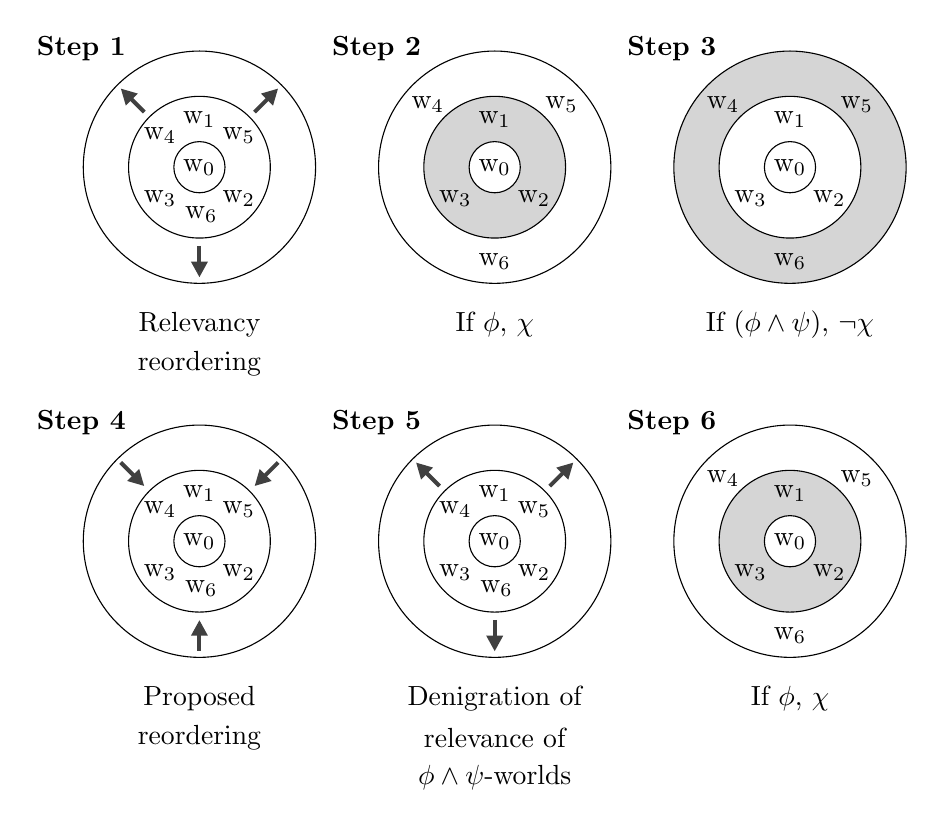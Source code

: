 \begin{tikzpicture}
	\coordinate (O) at (0,0);
	\node at (-1.5,1.5) {\textbf{Step 1}};
		\draw[fill=white] (O) circle (1.475);
		\draw[fill=white] (O) circle (0.9);
		\draw[fill=white] (O) circle (0.325)node {w$_0$};
	
		\node at (0,0.6) {w$_1$};
		\node at (0.5,-0.4) {w$_2$};
		\node at (-0.5,-0.4) {w$_3$};
	
		\node at (0.025,-0.6) {w$_6$};
		\node at (-0.5,0.4) {w$_4$};
		\node at (0.5,0.4) {w$_5$};
	
		\node at (0,-2) {Relevancy};
		\node at (0,-2.5) {reordering};
		
		\draw[color=black!75,line width=0.5mm,>={Triangle[length=2mm,width=2mm]},->] (0.7,0.7) --(1,1);
		\draw[color=black!75,line width=0.5mm,>={Triangle[length=2mm,width=2mm]},->] (-0.7,0.7) -- (-1,1);
		\draw[color=black!75,line width=0.5mm,>={Triangle[length=2mm,width=2mm]},->] (0,-1) -- (0,-1.4);
		
	
	\begin{scope}[xshift=37.5mm]
		\coordinate (O) at (0,0);
		\node at (-1.5,1.5) {\textbf{Step 2}};
	
		\draw[fill=white] (O) circle (1.475);
		\draw[fill=gray!33] (O) circle (0.9);
		\draw[fill=white] (O) circle (0.325)node {w$_0$};
	
		\node at (0,0.6) {w$_1$};
		\node at (0.5,-0.4) {w$_2$};
		\node at (-0.5,-0.4) {w$_3$};
	
	\node at (0,-1.2) {w$_6$};
	\node at (-0.85,0.8) {w$_4$};
	\node at (0.85,0.8) {w$_5$};
	
		\node at (0,-2) {If $\phi$, $\chi$};
	
	
	\begin{scope}[xshift=37.5mm]
		\coordinate (O) at (0,0);
\node at (-1.5,1.5) {\textbf{Step 3}};
	\draw[fill=gray!33] (O) circle (1.475);
	\draw[fill=white] (O) circle (0.9);
	\draw[fill=white] (O) circle (0.325)node {w$_0$};

	\node at (0,0.6) {w$_1$};
	\node at (0.5,-0.4) {w$_2$};
	\node at (-0.5,-0.4) {w$_3$};
	
	\node at (0,-1.2) {w$_6$};
	\node at (-0.85,0.8) {w$_4$};
	\node at (0.85,0.8) {w$_5$};
	
	\node at (0,-2) {If $(\phi\land\psi)$, $\neg\chi$};

	
	\begin{scope}[yshift=-47.5mm,xshift=-75mm]
		\coordinate (O) at (0,0);
	\node at (-1.5,1.5) {\textbf{Step 4}};
		\draw[fill=white] (O) circle (1.475);
		\draw[fill=white] (O) circle (0.9);
		\draw[fill=white] (O) circle (0.325)node {w$_0$};
	
		\node at (0,0.6) {w$_1$};
		\node at (0.5,-0.4) {w$_2$};
		\node at (-0.5,-0.4) {w$_3$};
	
		\node at (0.025,-0.6) {w$_6$};
		\node at (-0.5,0.4) {w$_4$};
		\node at (0.5,0.4) {w$_5$};
	
		\node at (0,-2) {Proposed};
		\node at (0,-2.5) {reordering};
		
		\draw[color=black!75,line width=0.5mm,>={Triangle[length=2mm,width=2mm]},<-] (0.7,0.7) --(1,1);
		\draw[color=black!75,line width=0.5mm,>={Triangle[length=2mm,width=2mm]},<-] (-0.7,0.7) -- (-1,1);
		\draw[color=black!75,line width=0.5mm,>={Triangle[length=2mm,width=2mm]},<-] (0,-1) -- (0,-1.4);
		
		
		\begin{scope}[xshift=37.5mm]
		\coordinate (O) at (0,0);
	\node at (-1.5,1.5) {\textbf{Step 5}};
		\draw[fill=white] (O) circle (1.475);
		\draw[fill=white] (O) circle (0.9);
		\draw[fill=white] (O) circle (0.325)node {w$_0$};
	
		\node at (0,0.6) {w$_1$};
		\node at (0.5,-0.4) {w$_2$};
		\node at (-0.5,-0.4) {w$_3$};
	
		\node at (0.025,-0.6) {w$_6$};
		\node at (-0.5,0.4) {w$_4$};
		\node at (0.5,0.4) {w$_5$};
	
		\node at (0,-2) {Denigration of};
		\node at (0,-2.5) {relevance of};
		\node at (0,-3) {$\phi\land\psi$-worlds};
		
		\draw[color=black!75,line width=0.5mm,>={Triangle[length=2mm,width=2mm]},->] (0.7,0.7) --(1,1);
		\draw[color=black!75,line width=0.5mm,>={Triangle[length=2mm,width=2mm]},->] (-0.7,0.7) -- (-1,1);
		\draw[color=black!75,line width=0.5mm,>={Triangle[length=2mm,width=2mm]},->] (0,-1) -- (0,-1.4);
		
		
		\begin{scope}[xshift=37.5mm]
		\coordinate (O) at (0,0);
	\node at (-1.5,1.5) {\textbf{Step 6}};
		\draw[fill=white] (O) circle (1.475);
		\draw[fill=gray!33] (O) circle (0.9);
		\draw[fill=white] (O) circle (0.325)node {w$_0$};
	
		\node at (0,0.6) {w$_1$};
		\node at (0.5,-0.4) {w$_2$};
		\node at (-0.5,-0.4) {w$_3$};
	
	\node at (0,-1.2) {w$_6$};
	\node at (-0.85,0.8) {w$_4$};
	\node at (0.85,0.8) {w$_5$};
	
		\node at (0,-2) {If $\phi$, $\chi$};
		\end{scope}
	\end{scope}
	\end{scope}
	\end{scope}
	\end{scope}
\end{tikzpicture}